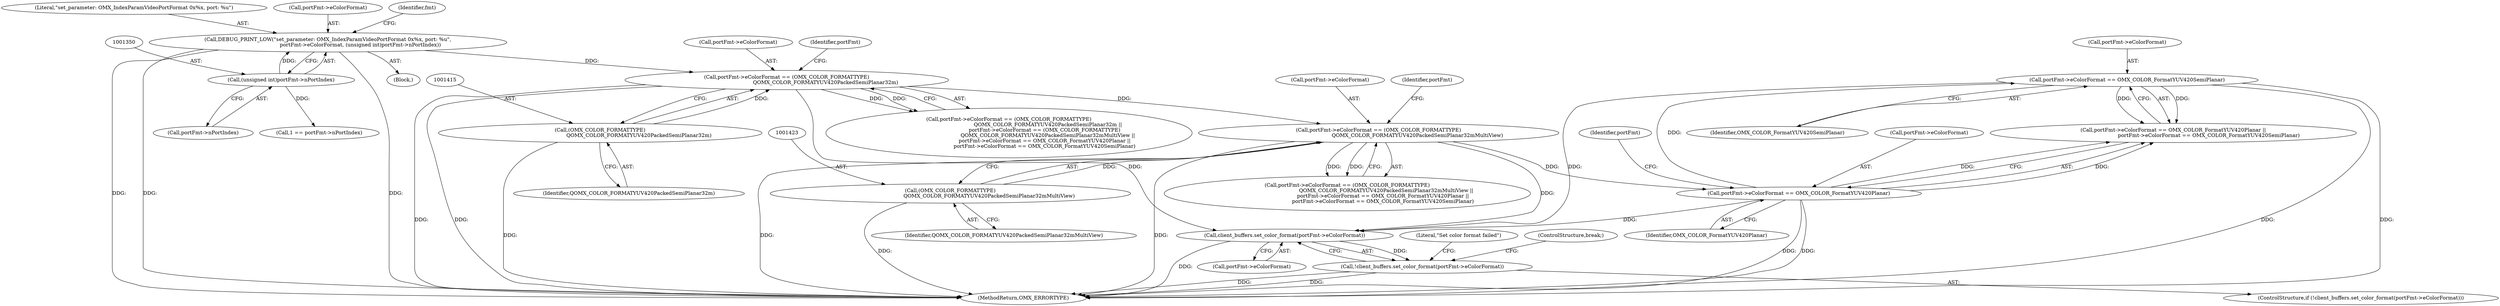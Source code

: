 digraph "0_Android_560ccdb509a7b86186fac0fce1b25bd9a3e6a6e8_2@pointer" {
"1001488" [label="(Call,client_buffers.set_color_format(portFmt->eColorFormat))"];
"1001431" [label="(Call,portFmt->eColorFormat == OMX_COLOR_FormatYUV420SemiPlanar)"];
"1001426" [label="(Call,portFmt->eColorFormat == OMX_COLOR_FormatYUV420Planar)"];
"1001418" [label="(Call,portFmt->eColorFormat == (OMX_COLOR_FORMATTYPE)\n                                                QOMX_COLOR_FORMATYUV420PackedSemiPlanar32mMultiView)"];
"1001410" [label="(Call,portFmt->eColorFormat == (OMX_COLOR_FORMATTYPE)\n                                                QOMX_COLOR_FORMATYUV420PackedSemiPlanar32m)"];
"1001344" [label="(Call,DEBUG_PRINT_LOW(\"set_parameter: OMX_IndexParamVideoPortFormat 0x%x, port: %u\",\n                                        portFmt->eColorFormat, (unsigned int)portFmt->nPortIndex))"];
"1001349" [label="(Call,(unsigned int)portFmt->nPortIndex)"];
"1001414" [label="(Call,(OMX_COLOR_FORMATTYPE)\n                                                QOMX_COLOR_FORMATYUV420PackedSemiPlanar32m)"];
"1001422" [label="(Call,(OMX_COLOR_FORMATTYPE)\n                                                QOMX_COLOR_FORMATYUV420PackedSemiPlanar32mMultiView)"];
"1001487" [label="(Call,!client_buffers.set_color_format(portFmt->eColorFormat))"];
"1001351" [label="(Call,portFmt->nPortIndex)"];
"1001345" [label="(Literal,\"set_parameter: OMX_IndexParamVideoPortFormat 0x%x, port: %u\")"];
"1001433" [label="(Identifier,portFmt)"];
"1001488" [label="(Call,client_buffers.set_color_format(portFmt->eColorFormat))"];
"1001361" [label="(Call,1 == portFmt->nPortIndex)"];
"1001410" [label="(Call,portFmt->eColorFormat == (OMX_COLOR_FORMATTYPE)\n                                                QOMX_COLOR_FORMATYUV420PackedSemiPlanar32m)"];
"1001431" [label="(Call,portFmt->eColorFormat == OMX_COLOR_FormatYUV420SemiPlanar)"];
"1001432" [label="(Call,portFmt->eColorFormat)"];
"1001489" [label="(Call,portFmt->eColorFormat)"];
"1001411" [label="(Call,portFmt->eColorFormat)"];
"1001494" [label="(Literal,\"Set color format failed\")"];
"1001409" [label="(Call,portFmt->eColorFormat == (OMX_COLOR_FORMATTYPE)\n                                                QOMX_COLOR_FORMATYUV420PackedSemiPlanar32m ||\n                                            portFmt->eColorFormat == (OMX_COLOR_FORMATTYPE)\n                                                QOMX_COLOR_FORMATYUV420PackedSemiPlanar32mMultiView ||\n                                            portFmt->eColorFormat == OMX_COLOR_FormatYUV420Planar ||\n                                            portFmt->eColorFormat == OMX_COLOR_FormatYUV420SemiPlanar)"];
"1001498" [label="(ControlStructure,break;)"];
"1001416" [label="(Identifier,QOMX_COLOR_FORMATYUV420PackedSemiPlanar32m)"];
"1001426" [label="(Call,portFmt->eColorFormat == OMX_COLOR_FormatYUV420Planar)"];
"1001435" [label="(Identifier,OMX_COLOR_FormatYUV420SemiPlanar)"];
"1001419" [label="(Call,portFmt->eColorFormat)"];
"1001486" [label="(ControlStructure,if (!client_buffers.set_color_format(portFmt->eColorFormat)))"];
"1001425" [label="(Call,portFmt->eColorFormat == OMX_COLOR_FormatYUV420Planar ||\n                                            portFmt->eColorFormat == OMX_COLOR_FormatYUV420SemiPlanar)"];
"1001329" [label="(Block,)"];
"1001428" [label="(Identifier,portFmt)"];
"1003102" [label="(MethodReturn,OMX_ERRORTYPE)"];
"1001418" [label="(Call,portFmt->eColorFormat == (OMX_COLOR_FORMATTYPE)\n                                                QOMX_COLOR_FORMATYUV420PackedSemiPlanar32mMultiView)"];
"1001414" [label="(Call,(OMX_COLOR_FORMATTYPE)\n                                                QOMX_COLOR_FORMATYUV420PackedSemiPlanar32m)"];
"1001346" [label="(Call,portFmt->eColorFormat)"];
"1001424" [label="(Identifier,QOMX_COLOR_FORMATYUV420PackedSemiPlanar32mMultiView)"];
"1001487" [label="(Call,!client_buffers.set_color_format(portFmt->eColorFormat))"];
"1001427" [label="(Call,portFmt->eColorFormat)"];
"1001344" [label="(Call,DEBUG_PRINT_LOW(\"set_parameter: OMX_IndexParamVideoPortFormat 0x%x, port: %u\",\n                                        portFmt->eColorFormat, (unsigned int)portFmt->nPortIndex))"];
"1001430" [label="(Identifier,OMX_COLOR_FormatYUV420Planar)"];
"1001417" [label="(Call,portFmt->eColorFormat == (OMX_COLOR_FORMATTYPE)\n                                                QOMX_COLOR_FORMATYUV420PackedSemiPlanar32mMultiView ||\n                                            portFmt->eColorFormat == OMX_COLOR_FormatYUV420Planar ||\n                                            portFmt->eColorFormat == OMX_COLOR_FormatYUV420SemiPlanar)"];
"1001349" [label="(Call,(unsigned int)portFmt->nPortIndex)"];
"1001422" [label="(Call,(OMX_COLOR_FORMATTYPE)\n                                                QOMX_COLOR_FORMATYUV420PackedSemiPlanar32mMultiView)"];
"1001420" [label="(Identifier,portFmt)"];
"1001356" [label="(Identifier,fmt)"];
"1001488" -> "1001487"  [label="AST: "];
"1001488" -> "1001489"  [label="CFG: "];
"1001489" -> "1001488"  [label="AST: "];
"1001487" -> "1001488"  [label="CFG: "];
"1001488" -> "1003102"  [label="DDG: "];
"1001488" -> "1001487"  [label="DDG: "];
"1001431" -> "1001488"  [label="DDG: "];
"1001418" -> "1001488"  [label="DDG: "];
"1001410" -> "1001488"  [label="DDG: "];
"1001426" -> "1001488"  [label="DDG: "];
"1001431" -> "1001425"  [label="AST: "];
"1001431" -> "1001435"  [label="CFG: "];
"1001432" -> "1001431"  [label="AST: "];
"1001435" -> "1001431"  [label="AST: "];
"1001425" -> "1001431"  [label="CFG: "];
"1001431" -> "1003102"  [label="DDG: "];
"1001431" -> "1003102"  [label="DDG: "];
"1001431" -> "1001425"  [label="DDG: "];
"1001431" -> "1001425"  [label="DDG: "];
"1001426" -> "1001431"  [label="DDG: "];
"1001426" -> "1001425"  [label="AST: "];
"1001426" -> "1001430"  [label="CFG: "];
"1001427" -> "1001426"  [label="AST: "];
"1001430" -> "1001426"  [label="AST: "];
"1001433" -> "1001426"  [label="CFG: "];
"1001425" -> "1001426"  [label="CFG: "];
"1001426" -> "1003102"  [label="DDG: "];
"1001426" -> "1003102"  [label="DDG: "];
"1001426" -> "1001425"  [label="DDG: "];
"1001426" -> "1001425"  [label="DDG: "];
"1001418" -> "1001426"  [label="DDG: "];
"1001418" -> "1001417"  [label="AST: "];
"1001418" -> "1001422"  [label="CFG: "];
"1001419" -> "1001418"  [label="AST: "];
"1001422" -> "1001418"  [label="AST: "];
"1001428" -> "1001418"  [label="CFG: "];
"1001417" -> "1001418"  [label="CFG: "];
"1001418" -> "1003102"  [label="DDG: "];
"1001418" -> "1003102"  [label="DDG: "];
"1001418" -> "1001417"  [label="DDG: "];
"1001418" -> "1001417"  [label="DDG: "];
"1001410" -> "1001418"  [label="DDG: "];
"1001422" -> "1001418"  [label="DDG: "];
"1001410" -> "1001409"  [label="AST: "];
"1001410" -> "1001414"  [label="CFG: "];
"1001411" -> "1001410"  [label="AST: "];
"1001414" -> "1001410"  [label="AST: "];
"1001420" -> "1001410"  [label="CFG: "];
"1001409" -> "1001410"  [label="CFG: "];
"1001410" -> "1003102"  [label="DDG: "];
"1001410" -> "1003102"  [label="DDG: "];
"1001410" -> "1001409"  [label="DDG: "];
"1001410" -> "1001409"  [label="DDG: "];
"1001344" -> "1001410"  [label="DDG: "];
"1001414" -> "1001410"  [label="DDG: "];
"1001344" -> "1001329"  [label="AST: "];
"1001344" -> "1001349"  [label="CFG: "];
"1001345" -> "1001344"  [label="AST: "];
"1001346" -> "1001344"  [label="AST: "];
"1001349" -> "1001344"  [label="AST: "];
"1001356" -> "1001344"  [label="CFG: "];
"1001344" -> "1003102"  [label="DDG: "];
"1001344" -> "1003102"  [label="DDG: "];
"1001344" -> "1003102"  [label="DDG: "];
"1001349" -> "1001344"  [label="DDG: "];
"1001349" -> "1001351"  [label="CFG: "];
"1001350" -> "1001349"  [label="AST: "];
"1001351" -> "1001349"  [label="AST: "];
"1001349" -> "1001361"  [label="DDG: "];
"1001414" -> "1001416"  [label="CFG: "];
"1001415" -> "1001414"  [label="AST: "];
"1001416" -> "1001414"  [label="AST: "];
"1001414" -> "1003102"  [label="DDG: "];
"1001422" -> "1001424"  [label="CFG: "];
"1001423" -> "1001422"  [label="AST: "];
"1001424" -> "1001422"  [label="AST: "];
"1001422" -> "1003102"  [label="DDG: "];
"1001487" -> "1001486"  [label="AST: "];
"1001494" -> "1001487"  [label="CFG: "];
"1001498" -> "1001487"  [label="CFG: "];
"1001487" -> "1003102"  [label="DDG: "];
"1001487" -> "1003102"  [label="DDG: "];
}
